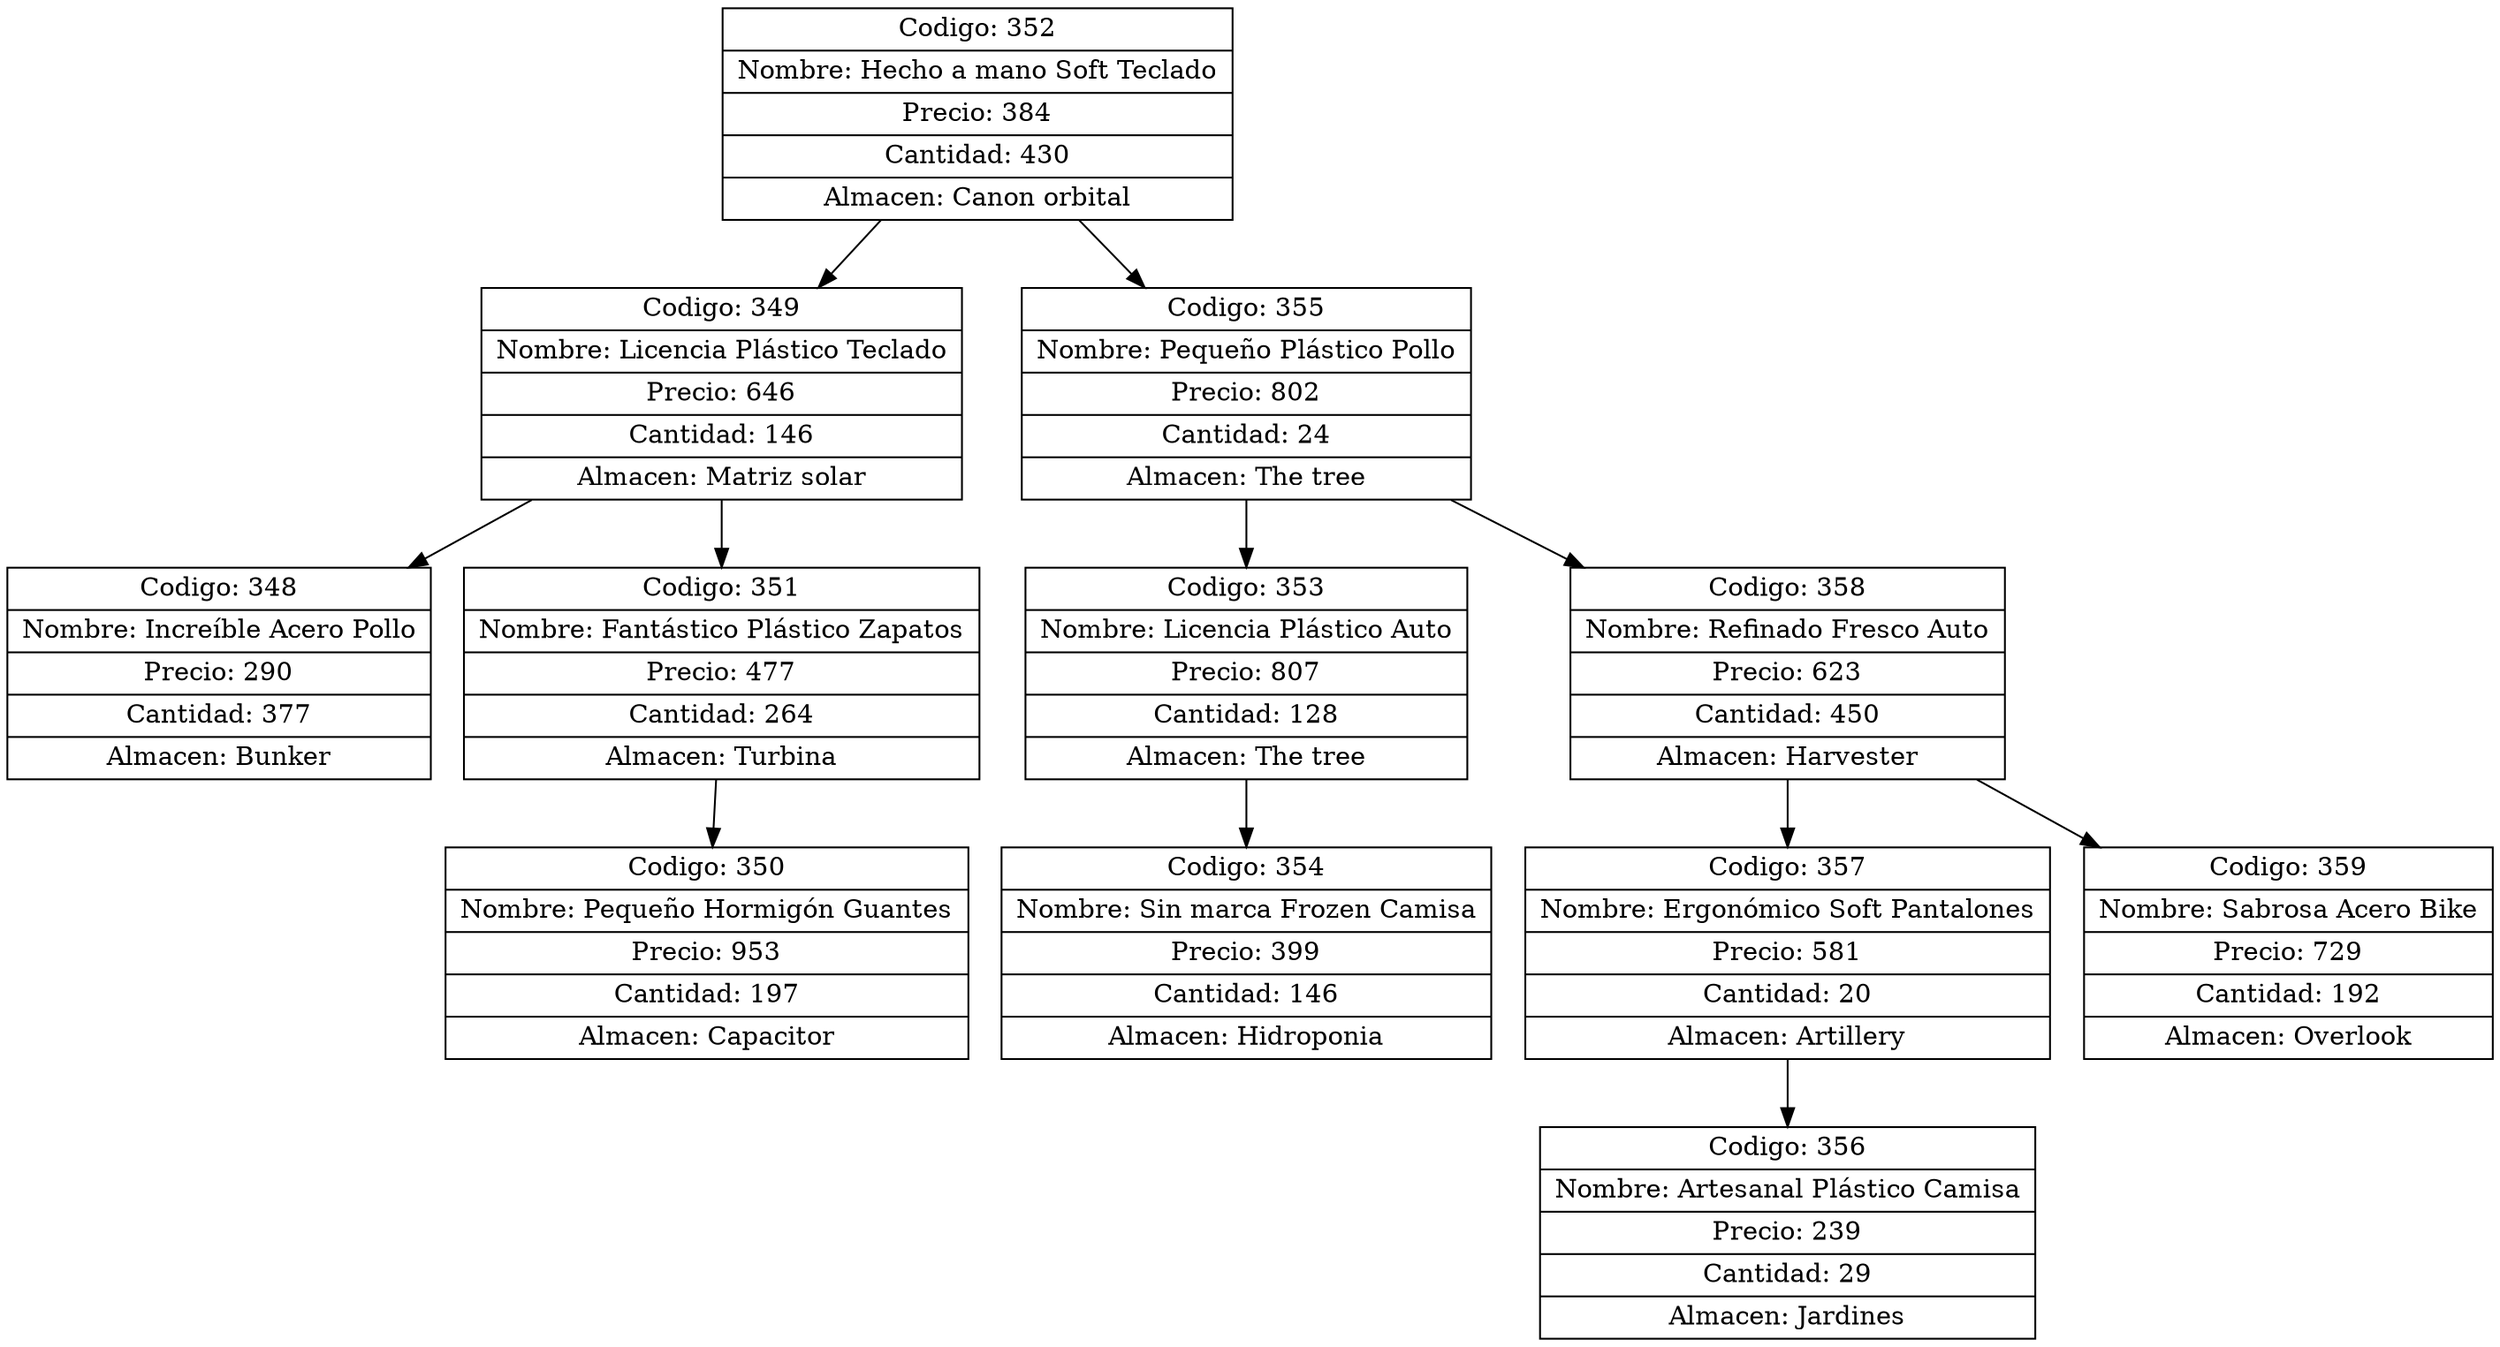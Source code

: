 digraph G{
node[shape="box" shape="record"]
nodo352[label="{ Codigo: 352 | Nombre: Hecho a mano Soft Teclado | Precio: 384 | Cantidad: 430 | Almacen: Canon orbital}"];
nodo349[label="{ Codigo: 349 | Nombre: Licencia Plástico Teclado | Precio: 646 | Cantidad: 146 | Almacen: Matriz solar}"];
nodo348[label="{ Codigo: 348 | Nombre: Increíble Acero Pollo | Precio: 290 | Cantidad: 377 | Almacen: Bunker}"];
nodo349->nodo348;
nodo351[label="{ Codigo: 351 | Nombre: Fantástico Plástico Zapatos | Precio: 477 | Cantidad: 264 | Almacen: Turbina}"];
nodo350[label="{ Codigo: 350 | Nombre: Pequeño Hormigón Guantes | Precio: 953 | Cantidad: 197 | Almacen: Capacitor}"];
nodo351->nodo350;
nodo349->nodo351;
nodo352->nodo349;
nodo355[label="{ Codigo: 355 | Nombre: Pequeño Plástico Pollo | Precio: 802 | Cantidad: 24 | Almacen: The tree}"];
nodo353[label="{ Codigo: 353 | Nombre: Licencia Plástico Auto | Precio: 807 | Cantidad: 128 | Almacen: The tree}"];
nodo354[label="{ Codigo: 354 | Nombre: Sin marca Frozen Camisa | Precio: 399 | Cantidad: 146 | Almacen: Hidroponia}"];
nodo353->nodo354;
nodo355->nodo353;
nodo358[label="{ Codigo: 358 | Nombre: Refinado Fresco Auto | Precio: 623 | Cantidad: 450 | Almacen: Harvester}"];
nodo357[label="{ Codigo: 357 | Nombre: Ergonómico Soft Pantalones | Precio: 581 | Cantidad: 20 | Almacen: Artillery}"];
nodo356[label="{ Codigo: 356 | Nombre: Artesanal Plástico Camisa | Precio: 239 | Cantidad: 29 | Almacen: Jardines}"];
nodo357->nodo356;
nodo358->nodo357;
nodo359[label="{ Codigo: 359 | Nombre: Sabrosa Acero Bike | Precio: 729 | Cantidad: 192 | Almacen: Overlook}"];
nodo358->nodo359;
nodo355->nodo358;
nodo352->nodo355;
}
